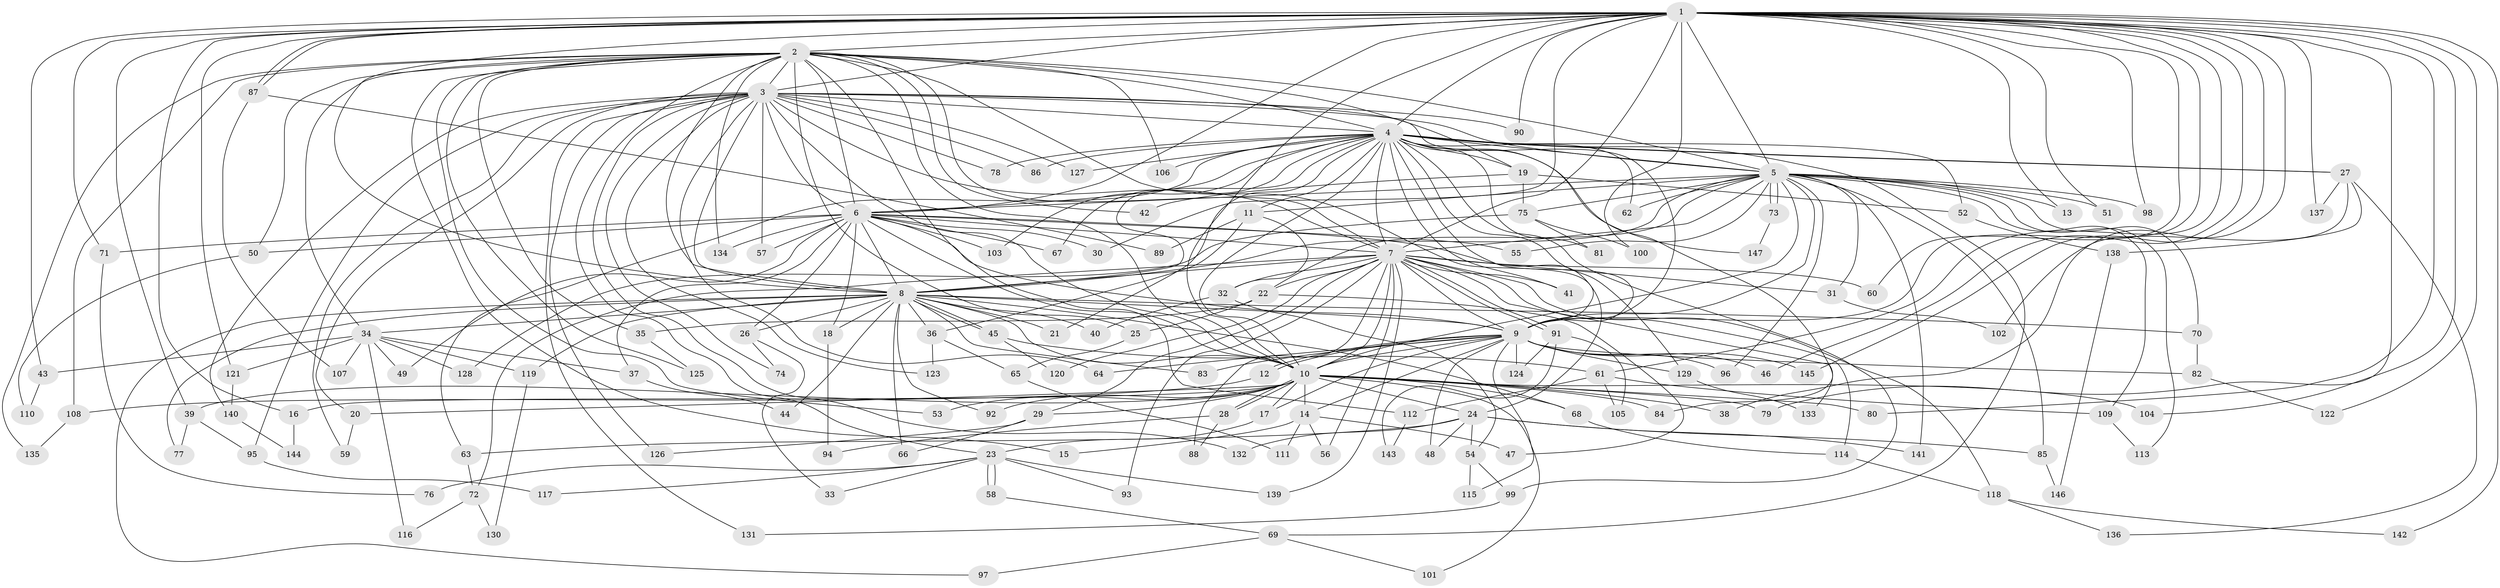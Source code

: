 // Generated by graph-tools (version 1.1) at 2025/49/03/09/25 03:49:31]
// undirected, 147 vertices, 319 edges
graph export_dot {
graph [start="1"]
  node [color=gray90,style=filled];
  1;
  2;
  3;
  4;
  5;
  6;
  7;
  8;
  9;
  10;
  11;
  12;
  13;
  14;
  15;
  16;
  17;
  18;
  19;
  20;
  21;
  22;
  23;
  24;
  25;
  26;
  27;
  28;
  29;
  30;
  31;
  32;
  33;
  34;
  35;
  36;
  37;
  38;
  39;
  40;
  41;
  42;
  43;
  44;
  45;
  46;
  47;
  48;
  49;
  50;
  51;
  52;
  53;
  54;
  55;
  56;
  57;
  58;
  59;
  60;
  61;
  62;
  63;
  64;
  65;
  66;
  67;
  68;
  69;
  70;
  71;
  72;
  73;
  74;
  75;
  76;
  77;
  78;
  79;
  80;
  81;
  82;
  83;
  84;
  85;
  86;
  87;
  88;
  89;
  90;
  91;
  92;
  93;
  94;
  95;
  96;
  97;
  98;
  99;
  100;
  101;
  102;
  103;
  104;
  105;
  106;
  107;
  108;
  109;
  110;
  111;
  112;
  113;
  114;
  115;
  116;
  117;
  118;
  119;
  120;
  121;
  122;
  123;
  124;
  125;
  126;
  127;
  128;
  129;
  130;
  131;
  132;
  133;
  134;
  135;
  136;
  137;
  138;
  139;
  140;
  141;
  142;
  143;
  144;
  145;
  146;
  147;
  1 -- 2;
  1 -- 3;
  1 -- 4;
  1 -- 5;
  1 -- 6;
  1 -- 7;
  1 -- 8;
  1 -- 9;
  1 -- 10;
  1 -- 13;
  1 -- 16;
  1 -- 30;
  1 -- 38;
  1 -- 39;
  1 -- 43;
  1 -- 46;
  1 -- 51;
  1 -- 60;
  1 -- 61;
  1 -- 71;
  1 -- 79;
  1 -- 80;
  1 -- 87;
  1 -- 87;
  1 -- 90;
  1 -- 98;
  1 -- 100;
  1 -- 104;
  1 -- 121;
  1 -- 122;
  1 -- 137;
  1 -- 142;
  1 -- 145;
  2 -- 3;
  2 -- 4;
  2 -- 5;
  2 -- 6;
  2 -- 7;
  2 -- 8;
  2 -- 9;
  2 -- 10;
  2 -- 15;
  2 -- 19;
  2 -- 23;
  2 -- 25;
  2 -- 34;
  2 -- 35;
  2 -- 42;
  2 -- 50;
  2 -- 53;
  2 -- 106;
  2 -- 108;
  2 -- 112;
  2 -- 125;
  2 -- 134;
  2 -- 135;
  3 -- 4;
  3 -- 5;
  3 -- 6;
  3 -- 7;
  3 -- 8;
  3 -- 9;
  3 -- 10;
  3 -- 20;
  3 -- 57;
  3 -- 59;
  3 -- 64;
  3 -- 74;
  3 -- 78;
  3 -- 86;
  3 -- 90;
  3 -- 95;
  3 -- 123;
  3 -- 126;
  3 -- 127;
  3 -- 131;
  3 -- 132;
  3 -- 140;
  4 -- 5;
  4 -- 6;
  4 -- 7;
  4 -- 8;
  4 -- 9;
  4 -- 10;
  4 -- 11;
  4 -- 19;
  4 -- 21;
  4 -- 27;
  4 -- 27;
  4 -- 41;
  4 -- 52;
  4 -- 62;
  4 -- 63;
  4 -- 67;
  4 -- 69;
  4 -- 78;
  4 -- 81;
  4 -- 84;
  4 -- 86;
  4 -- 99;
  4 -- 103;
  4 -- 106;
  4 -- 127;
  4 -- 129;
  4 -- 147;
  5 -- 6;
  5 -- 7;
  5 -- 8;
  5 -- 9;
  5 -- 10;
  5 -- 11;
  5 -- 13;
  5 -- 22;
  5 -- 31;
  5 -- 51;
  5 -- 55;
  5 -- 62;
  5 -- 70;
  5 -- 73;
  5 -- 73;
  5 -- 75;
  5 -- 85;
  5 -- 96;
  5 -- 98;
  5 -- 109;
  5 -- 113;
  5 -- 141;
  6 -- 7;
  6 -- 8;
  6 -- 9;
  6 -- 10;
  6 -- 18;
  6 -- 24;
  6 -- 26;
  6 -- 30;
  6 -- 37;
  6 -- 49;
  6 -- 50;
  6 -- 55;
  6 -- 57;
  6 -- 67;
  6 -- 71;
  6 -- 103;
  6 -- 134;
  7 -- 8;
  7 -- 9;
  7 -- 10;
  7 -- 22;
  7 -- 29;
  7 -- 31;
  7 -- 32;
  7 -- 41;
  7 -- 56;
  7 -- 60;
  7 -- 72;
  7 -- 88;
  7 -- 91;
  7 -- 91;
  7 -- 93;
  7 -- 114;
  7 -- 118;
  7 -- 120;
  7 -- 133;
  7 -- 139;
  8 -- 9;
  8 -- 10;
  8 -- 18;
  8 -- 21;
  8 -- 26;
  8 -- 34;
  8 -- 36;
  8 -- 40;
  8 -- 44;
  8 -- 45;
  8 -- 45;
  8 -- 66;
  8 -- 68;
  8 -- 70;
  8 -- 77;
  8 -- 83;
  8 -- 92;
  8 -- 97;
  8 -- 119;
  9 -- 10;
  9 -- 12;
  9 -- 12;
  9 -- 14;
  9 -- 17;
  9 -- 46;
  9 -- 48;
  9 -- 64;
  9 -- 82;
  9 -- 83;
  9 -- 96;
  9 -- 115;
  9 -- 124;
  9 -- 129;
  9 -- 145;
  10 -- 14;
  10 -- 16;
  10 -- 17;
  10 -- 20;
  10 -- 24;
  10 -- 28;
  10 -- 28;
  10 -- 29;
  10 -- 38;
  10 -- 39;
  10 -- 53;
  10 -- 68;
  10 -- 79;
  10 -- 80;
  10 -- 84;
  10 -- 92;
  10 -- 101;
  10 -- 104;
  11 -- 32;
  11 -- 36;
  11 -- 89;
  12 -- 108;
  14 -- 15;
  14 -- 47;
  14 -- 56;
  14 -- 111;
  16 -- 144;
  17 -- 23;
  18 -- 94;
  19 -- 42;
  19 -- 52;
  19 -- 75;
  20 -- 59;
  22 -- 25;
  22 -- 35;
  22 -- 47;
  23 -- 33;
  23 -- 58;
  23 -- 58;
  23 -- 76;
  23 -- 93;
  23 -- 117;
  23 -- 139;
  24 -- 48;
  24 -- 54;
  24 -- 63;
  24 -- 85;
  24 -- 132;
  24 -- 141;
  25 -- 65;
  26 -- 33;
  26 -- 74;
  27 -- 102;
  27 -- 136;
  27 -- 137;
  27 -- 138;
  28 -- 88;
  28 -- 94;
  29 -- 66;
  29 -- 126;
  31 -- 102;
  32 -- 40;
  32 -- 54;
  34 -- 37;
  34 -- 43;
  34 -- 49;
  34 -- 107;
  34 -- 116;
  34 -- 119;
  34 -- 121;
  34 -- 128;
  35 -- 125;
  36 -- 65;
  36 -- 123;
  37 -- 44;
  39 -- 77;
  39 -- 95;
  43 -- 110;
  45 -- 61;
  45 -- 120;
  50 -- 110;
  52 -- 138;
  54 -- 99;
  54 -- 115;
  58 -- 69;
  61 -- 105;
  61 -- 109;
  61 -- 112;
  63 -- 72;
  65 -- 111;
  68 -- 114;
  69 -- 97;
  69 -- 101;
  70 -- 82;
  71 -- 76;
  72 -- 116;
  72 -- 130;
  73 -- 147;
  75 -- 81;
  75 -- 100;
  75 -- 128;
  82 -- 122;
  85 -- 146;
  87 -- 89;
  87 -- 107;
  91 -- 105;
  91 -- 124;
  91 -- 143;
  95 -- 117;
  99 -- 131;
  108 -- 135;
  109 -- 113;
  112 -- 143;
  114 -- 118;
  118 -- 136;
  118 -- 142;
  119 -- 130;
  121 -- 140;
  129 -- 133;
  138 -- 146;
  140 -- 144;
}
